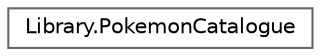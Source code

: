 digraph "Graphical Class Hierarchy"
{
 // INTERACTIVE_SVG=YES
 // LATEX_PDF_SIZE
  bgcolor="transparent";
  edge [fontname=Helvetica,fontsize=10,labelfontname=Helvetica,labelfontsize=10];
  node [fontname=Helvetica,fontsize=10,shape=box,height=0.2,width=0.4];
  rankdir="LR";
  Node0 [id="Node000000",label="Library.PokemonCatalogue",height=0.2,width=0.4,color="grey40", fillcolor="white", style="filled",URL="$classLibrary_1_1PokemonCatalogue.html",tooltip=" "];
}
